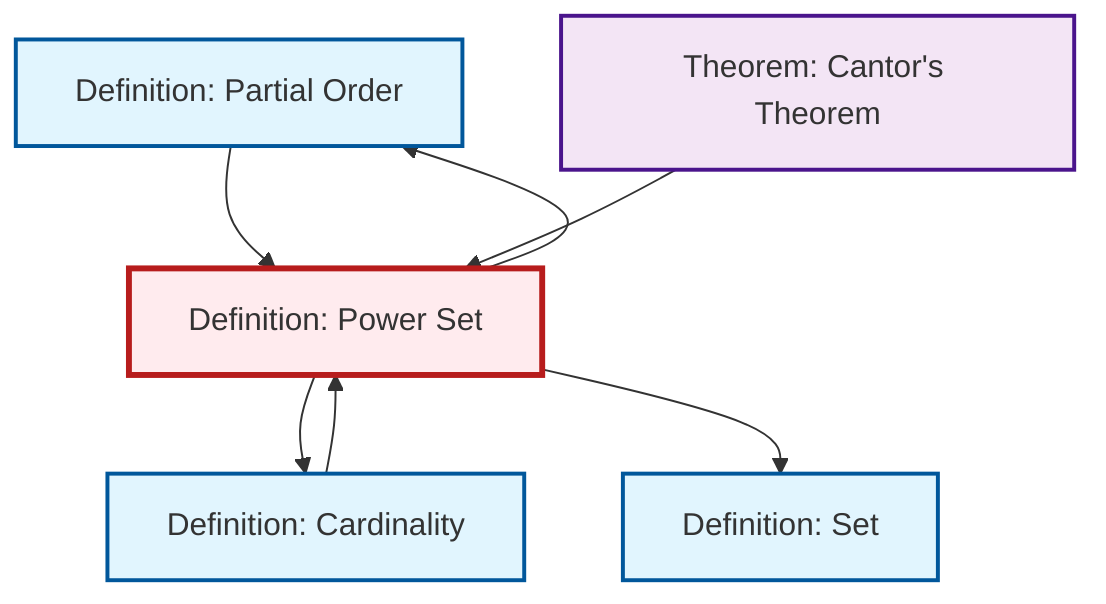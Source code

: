 graph TD
    classDef definition fill:#e1f5fe,stroke:#01579b,stroke-width:2px
    classDef theorem fill:#f3e5f5,stroke:#4a148c,stroke-width:2px
    classDef axiom fill:#fff3e0,stroke:#e65100,stroke-width:2px
    classDef example fill:#e8f5e9,stroke:#1b5e20,stroke-width:2px
    classDef current fill:#ffebee,stroke:#b71c1c,stroke-width:3px
    def-partial-order["Definition: Partial Order"]:::definition
    thm-cantor["Theorem: Cantor's Theorem"]:::theorem
    def-cardinality["Definition: Cardinality"]:::definition
    def-set["Definition: Set"]:::definition
    def-power-set["Definition: Power Set"]:::definition
    def-partial-order --> def-power-set
    thm-cantor --> def-power-set
    def-power-set --> def-cardinality
    def-cardinality --> def-power-set
    def-power-set --> def-partial-order
    def-power-set --> def-set
    class def-power-set current